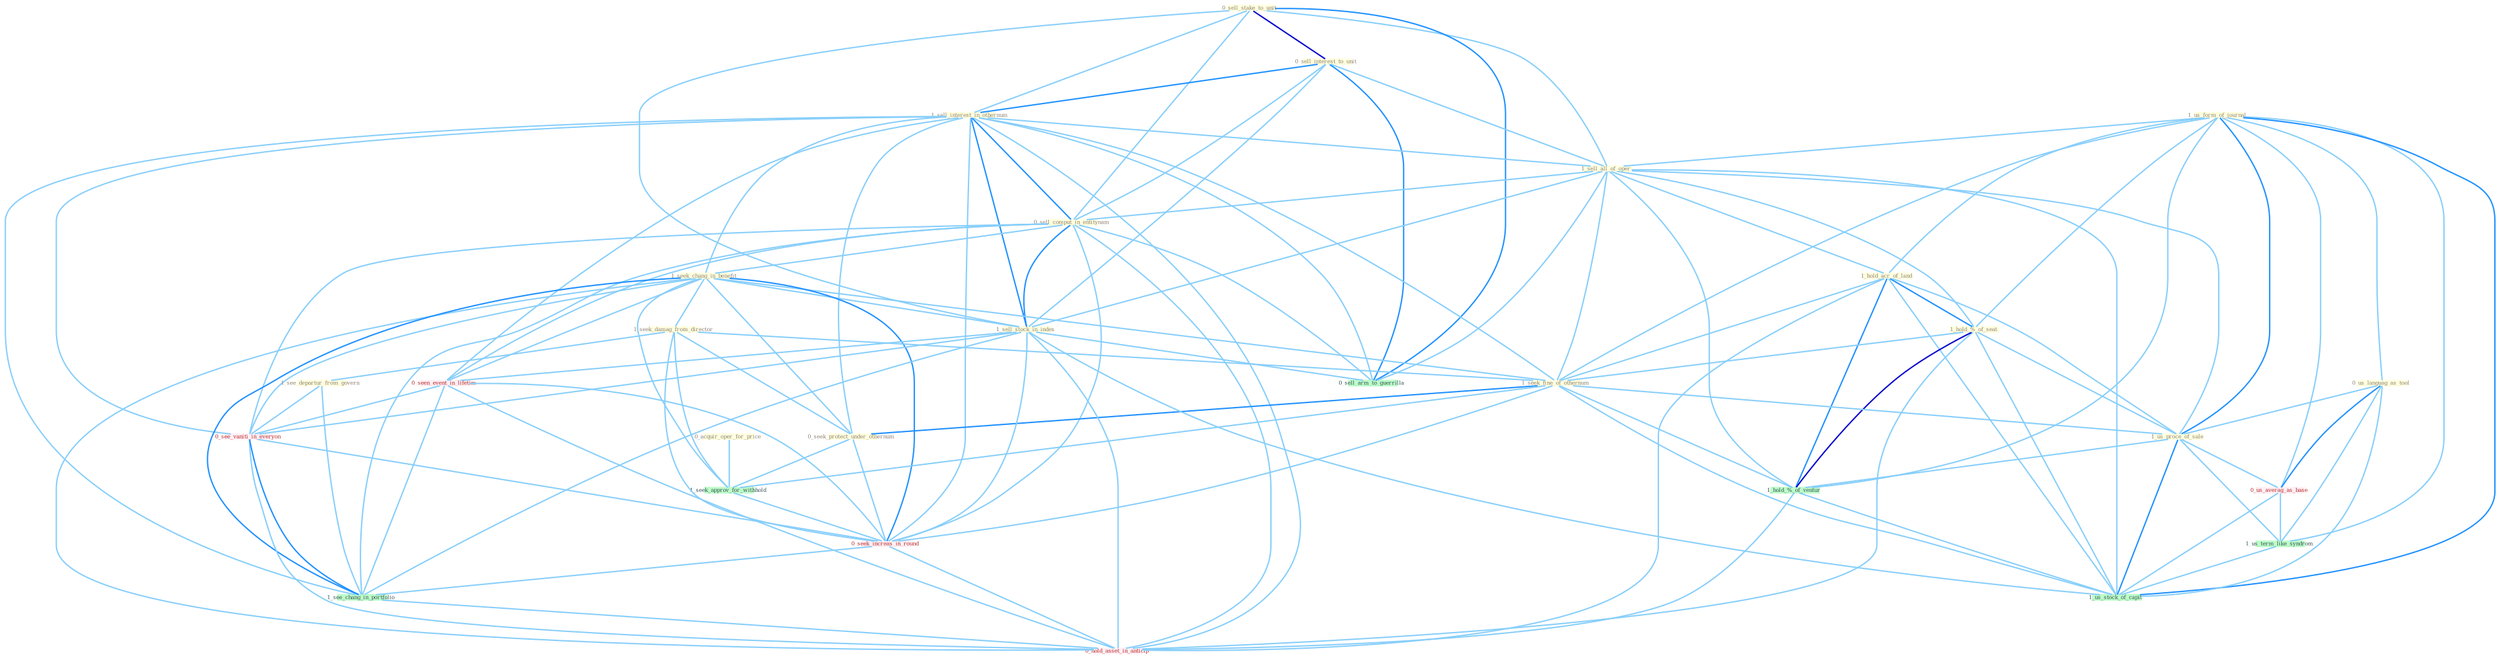 Graph G{ 
    node
    [shape=polygon,style=filled,width=.5,height=.06,color="#BDFCC9",fixedsize=true,fontsize=4,
    fontcolor="#2f4f4f"];
    {node
    [color="#ffffe0", fontcolor="#8b7d6b"] "0_sell_stake_to_unit " "0_sell_interest_to_unit " "1_us_form_of_journal " "0_us_languag_as_tool " "1_sell_interest_in_othernum " "1_sell_all_of_oper " "0_sell_comput_in_entitynam " "1_seek_chang_in_benefit " "1_hold_acr_of_land " "1_hold_%_of_seat " "1_seek_damag_from_director " "1_see_departur_from_govern " "1_seek_fine_of_othernum " "0_seek_protect_under_othernum " "1_us_proce_of_sale " "0_acquir_oper_for_price " "1_sell_stock_in_index "}
{node [color="#fff0f5", fontcolor="#b22222"] "0_seen_event_in_lifetim " "0_us_averag_as_base " "0_see_vaniti_in_everyon " "0_seek_increas_in_round " "0_hold_asset_in_anticip "}
edge [color="#B0E2FF"];

	"0_sell_stake_to_unit " -- "0_sell_interest_to_unit " [w="3", color="#0000cd" , len=0.6];
	"0_sell_stake_to_unit " -- "1_sell_interest_in_othernum " [w="1", color="#87cefa" ];
	"0_sell_stake_to_unit " -- "1_sell_all_of_oper " [w="1", color="#87cefa" ];
	"0_sell_stake_to_unit " -- "0_sell_comput_in_entitynam " [w="1", color="#87cefa" ];
	"0_sell_stake_to_unit " -- "1_sell_stock_in_index " [w="1", color="#87cefa" ];
	"0_sell_stake_to_unit " -- "0_sell_arm_to_guerrilla " [w="2", color="#1e90ff" , len=0.8];
	"0_sell_interest_to_unit " -- "1_sell_interest_in_othernum " [w="2", color="#1e90ff" , len=0.8];
	"0_sell_interest_to_unit " -- "1_sell_all_of_oper " [w="1", color="#87cefa" ];
	"0_sell_interest_to_unit " -- "0_sell_comput_in_entitynam " [w="1", color="#87cefa" ];
	"0_sell_interest_to_unit " -- "1_sell_stock_in_index " [w="1", color="#87cefa" ];
	"0_sell_interest_to_unit " -- "0_sell_arm_to_guerrilla " [w="2", color="#1e90ff" , len=0.8];
	"1_us_form_of_journal " -- "0_us_languag_as_tool " [w="1", color="#87cefa" ];
	"1_us_form_of_journal " -- "1_sell_all_of_oper " [w="1", color="#87cefa" ];
	"1_us_form_of_journal " -- "1_hold_acr_of_land " [w="1", color="#87cefa" ];
	"1_us_form_of_journal " -- "1_hold_%_of_seat " [w="1", color="#87cefa" ];
	"1_us_form_of_journal " -- "1_seek_fine_of_othernum " [w="1", color="#87cefa" ];
	"1_us_form_of_journal " -- "1_us_proce_of_sale " [w="2", color="#1e90ff" , len=0.8];
	"1_us_form_of_journal " -- "0_us_averag_as_base " [w="1", color="#87cefa" ];
	"1_us_form_of_journal " -- "1_us_term_like_syndrom " [w="1", color="#87cefa" ];
	"1_us_form_of_journal " -- "1_hold_%_of_ventur " [w="1", color="#87cefa" ];
	"1_us_form_of_journal " -- "1_us_stock_of_capit " [w="2", color="#1e90ff" , len=0.8];
	"0_us_languag_as_tool " -- "1_us_proce_of_sale " [w="1", color="#87cefa" ];
	"0_us_languag_as_tool " -- "0_us_averag_as_base " [w="2", color="#1e90ff" , len=0.8];
	"0_us_languag_as_tool " -- "1_us_term_like_syndrom " [w="1", color="#87cefa" ];
	"0_us_languag_as_tool " -- "1_us_stock_of_capit " [w="1", color="#87cefa" ];
	"1_sell_interest_in_othernum " -- "1_sell_all_of_oper " [w="1", color="#87cefa" ];
	"1_sell_interest_in_othernum " -- "0_sell_comput_in_entitynam " [w="2", color="#1e90ff" , len=0.8];
	"1_sell_interest_in_othernum " -- "1_seek_chang_in_benefit " [w="1", color="#87cefa" ];
	"1_sell_interest_in_othernum " -- "1_seek_fine_of_othernum " [w="1", color="#87cefa" ];
	"1_sell_interest_in_othernum " -- "0_seek_protect_under_othernum " [w="1", color="#87cefa" ];
	"1_sell_interest_in_othernum " -- "1_sell_stock_in_index " [w="2", color="#1e90ff" , len=0.8];
	"1_sell_interest_in_othernum " -- "0_seen_event_in_lifetim " [w="1", color="#87cefa" ];
	"1_sell_interest_in_othernum " -- "0_see_vaniti_in_everyon " [w="1", color="#87cefa" ];
	"1_sell_interest_in_othernum " -- "0_sell_arm_to_guerrilla " [w="1", color="#87cefa" ];
	"1_sell_interest_in_othernum " -- "0_seek_increas_in_round " [w="1", color="#87cefa" ];
	"1_sell_interest_in_othernum " -- "1_see_chang_in_portfolio " [w="1", color="#87cefa" ];
	"1_sell_interest_in_othernum " -- "0_hold_asset_in_anticip " [w="1", color="#87cefa" ];
	"1_sell_all_of_oper " -- "0_sell_comput_in_entitynam " [w="1", color="#87cefa" ];
	"1_sell_all_of_oper " -- "1_hold_acr_of_land " [w="1", color="#87cefa" ];
	"1_sell_all_of_oper " -- "1_hold_%_of_seat " [w="1", color="#87cefa" ];
	"1_sell_all_of_oper " -- "1_seek_fine_of_othernum " [w="1", color="#87cefa" ];
	"1_sell_all_of_oper " -- "1_us_proce_of_sale " [w="1", color="#87cefa" ];
	"1_sell_all_of_oper " -- "1_sell_stock_in_index " [w="1", color="#87cefa" ];
	"1_sell_all_of_oper " -- "1_hold_%_of_ventur " [w="1", color="#87cefa" ];
	"1_sell_all_of_oper " -- "0_sell_arm_to_guerrilla " [w="1", color="#87cefa" ];
	"1_sell_all_of_oper " -- "1_us_stock_of_capit " [w="1", color="#87cefa" ];
	"0_sell_comput_in_entitynam " -- "1_seek_chang_in_benefit " [w="1", color="#87cefa" ];
	"0_sell_comput_in_entitynam " -- "1_sell_stock_in_index " [w="2", color="#1e90ff" , len=0.8];
	"0_sell_comput_in_entitynam " -- "0_seen_event_in_lifetim " [w="1", color="#87cefa" ];
	"0_sell_comput_in_entitynam " -- "0_see_vaniti_in_everyon " [w="1", color="#87cefa" ];
	"0_sell_comput_in_entitynam " -- "0_sell_arm_to_guerrilla " [w="1", color="#87cefa" ];
	"0_sell_comput_in_entitynam " -- "0_seek_increas_in_round " [w="1", color="#87cefa" ];
	"0_sell_comput_in_entitynam " -- "1_see_chang_in_portfolio " [w="1", color="#87cefa" ];
	"0_sell_comput_in_entitynam " -- "0_hold_asset_in_anticip " [w="1", color="#87cefa" ];
	"1_seek_chang_in_benefit " -- "1_seek_damag_from_director " [w="1", color="#87cefa" ];
	"1_seek_chang_in_benefit " -- "1_seek_fine_of_othernum " [w="1", color="#87cefa" ];
	"1_seek_chang_in_benefit " -- "0_seek_protect_under_othernum " [w="1", color="#87cefa" ];
	"1_seek_chang_in_benefit " -- "1_sell_stock_in_index " [w="1", color="#87cefa" ];
	"1_seek_chang_in_benefit " -- "0_seen_event_in_lifetim " [w="1", color="#87cefa" ];
	"1_seek_chang_in_benefit " -- "1_seek_approv_for_withhold " [w="1", color="#87cefa" ];
	"1_seek_chang_in_benefit " -- "0_see_vaniti_in_everyon " [w="1", color="#87cefa" ];
	"1_seek_chang_in_benefit " -- "0_seek_increas_in_round " [w="2", color="#1e90ff" , len=0.8];
	"1_seek_chang_in_benefit " -- "1_see_chang_in_portfolio " [w="2", color="#1e90ff" , len=0.8];
	"1_seek_chang_in_benefit " -- "0_hold_asset_in_anticip " [w="1", color="#87cefa" ];
	"1_hold_acr_of_land " -- "1_hold_%_of_seat " [w="2", color="#1e90ff" , len=0.8];
	"1_hold_acr_of_land " -- "1_seek_fine_of_othernum " [w="1", color="#87cefa" ];
	"1_hold_acr_of_land " -- "1_us_proce_of_sale " [w="1", color="#87cefa" ];
	"1_hold_acr_of_land " -- "1_hold_%_of_ventur " [w="2", color="#1e90ff" , len=0.8];
	"1_hold_acr_of_land " -- "1_us_stock_of_capit " [w="1", color="#87cefa" ];
	"1_hold_acr_of_land " -- "0_hold_asset_in_anticip " [w="1", color="#87cefa" ];
	"1_hold_%_of_seat " -- "1_seek_fine_of_othernum " [w="1", color="#87cefa" ];
	"1_hold_%_of_seat " -- "1_us_proce_of_sale " [w="1", color="#87cefa" ];
	"1_hold_%_of_seat " -- "1_hold_%_of_ventur " [w="3", color="#0000cd" , len=0.6];
	"1_hold_%_of_seat " -- "1_us_stock_of_capit " [w="1", color="#87cefa" ];
	"1_hold_%_of_seat " -- "0_hold_asset_in_anticip " [w="1", color="#87cefa" ];
	"1_seek_damag_from_director " -- "1_see_departur_from_govern " [w="1", color="#87cefa" ];
	"1_seek_damag_from_director " -- "1_seek_fine_of_othernum " [w="1", color="#87cefa" ];
	"1_seek_damag_from_director " -- "0_seek_protect_under_othernum " [w="1", color="#87cefa" ];
	"1_seek_damag_from_director " -- "1_seek_approv_for_withhold " [w="1", color="#87cefa" ];
	"1_seek_damag_from_director " -- "0_seek_increas_in_round " [w="1", color="#87cefa" ];
	"1_see_departur_from_govern " -- "0_see_vaniti_in_everyon " [w="1", color="#87cefa" ];
	"1_see_departur_from_govern " -- "1_see_chang_in_portfolio " [w="1", color="#87cefa" ];
	"1_seek_fine_of_othernum " -- "0_seek_protect_under_othernum " [w="2", color="#1e90ff" , len=0.8];
	"1_seek_fine_of_othernum " -- "1_us_proce_of_sale " [w="1", color="#87cefa" ];
	"1_seek_fine_of_othernum " -- "1_seek_approv_for_withhold " [w="1", color="#87cefa" ];
	"1_seek_fine_of_othernum " -- "1_hold_%_of_ventur " [w="1", color="#87cefa" ];
	"1_seek_fine_of_othernum " -- "0_seek_increas_in_round " [w="1", color="#87cefa" ];
	"1_seek_fine_of_othernum " -- "1_us_stock_of_capit " [w="1", color="#87cefa" ];
	"0_seek_protect_under_othernum " -- "1_seek_approv_for_withhold " [w="1", color="#87cefa" ];
	"0_seek_protect_under_othernum " -- "0_seek_increas_in_round " [w="1", color="#87cefa" ];
	"1_us_proce_of_sale " -- "0_us_averag_as_base " [w="1", color="#87cefa" ];
	"1_us_proce_of_sale " -- "1_us_term_like_syndrom " [w="1", color="#87cefa" ];
	"1_us_proce_of_sale " -- "1_hold_%_of_ventur " [w="1", color="#87cefa" ];
	"1_us_proce_of_sale " -- "1_us_stock_of_capit " [w="2", color="#1e90ff" , len=0.8];
	"0_acquir_oper_for_price " -- "1_seek_approv_for_withhold " [w="1", color="#87cefa" ];
	"1_sell_stock_in_index " -- "0_seen_event_in_lifetim " [w="1", color="#87cefa" ];
	"1_sell_stock_in_index " -- "0_see_vaniti_in_everyon " [w="1", color="#87cefa" ];
	"1_sell_stock_in_index " -- "0_sell_arm_to_guerrilla " [w="1", color="#87cefa" ];
	"1_sell_stock_in_index " -- "0_seek_increas_in_round " [w="1", color="#87cefa" ];
	"1_sell_stock_in_index " -- "1_us_stock_of_capit " [w="1", color="#87cefa" ];
	"1_sell_stock_in_index " -- "1_see_chang_in_portfolio " [w="1", color="#87cefa" ];
	"1_sell_stock_in_index " -- "0_hold_asset_in_anticip " [w="1", color="#87cefa" ];
	"0_seen_event_in_lifetim " -- "0_see_vaniti_in_everyon " [w="1", color="#87cefa" ];
	"0_seen_event_in_lifetim " -- "0_seek_increas_in_round " [w="1", color="#87cefa" ];
	"0_seen_event_in_lifetim " -- "1_see_chang_in_portfolio " [w="1", color="#87cefa" ];
	"0_seen_event_in_lifetim " -- "0_hold_asset_in_anticip " [w="1", color="#87cefa" ];
	"0_us_averag_as_base " -- "1_us_term_like_syndrom " [w="1", color="#87cefa" ];
	"0_us_averag_as_base " -- "1_us_stock_of_capit " [w="1", color="#87cefa" ];
	"1_us_term_like_syndrom " -- "1_us_stock_of_capit " [w="1", color="#87cefa" ];
	"1_seek_approv_for_withhold " -- "0_seek_increas_in_round " [w="1", color="#87cefa" ];
	"1_hold_%_of_ventur " -- "1_us_stock_of_capit " [w="1", color="#87cefa" ];
	"1_hold_%_of_ventur " -- "0_hold_asset_in_anticip " [w="1", color="#87cefa" ];
	"0_see_vaniti_in_everyon " -- "0_seek_increas_in_round " [w="1", color="#87cefa" ];
	"0_see_vaniti_in_everyon " -- "1_see_chang_in_portfolio " [w="2", color="#1e90ff" , len=0.8];
	"0_see_vaniti_in_everyon " -- "0_hold_asset_in_anticip " [w="1", color="#87cefa" ];
	"0_seek_increas_in_round " -- "1_see_chang_in_portfolio " [w="1", color="#87cefa" ];
	"0_seek_increas_in_round " -- "0_hold_asset_in_anticip " [w="1", color="#87cefa" ];
	"1_see_chang_in_portfolio " -- "0_hold_asset_in_anticip " [w="1", color="#87cefa" ];
}